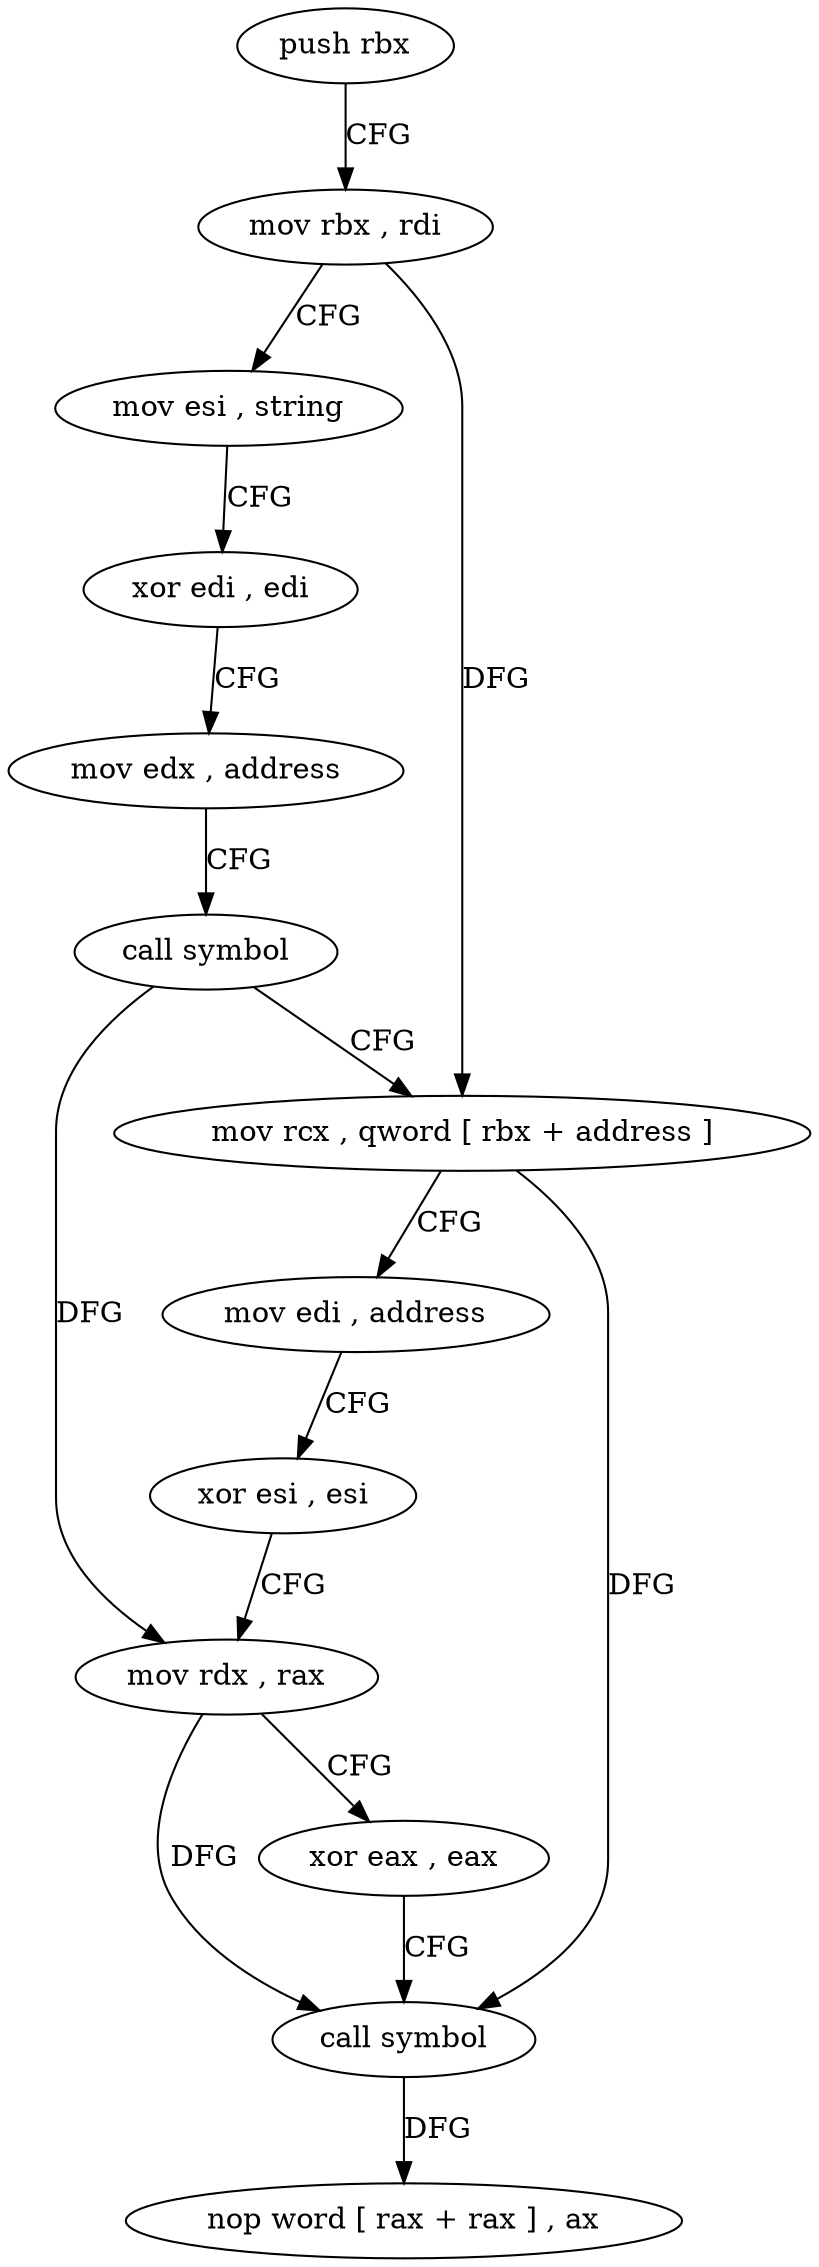 digraph "func" {
"4211872" [label = "push rbx" ]
"4211873" [label = "mov rbx , rdi" ]
"4211876" [label = "mov esi , string" ]
"4211881" [label = "xor edi , edi" ]
"4211883" [label = "mov edx , address" ]
"4211888" [label = "call symbol" ]
"4211893" [label = "mov rcx , qword [ rbx + address ]" ]
"4211897" [label = "mov edi , address" ]
"4211902" [label = "xor esi , esi" ]
"4211904" [label = "mov rdx , rax" ]
"4211907" [label = "xor eax , eax" ]
"4211909" [label = "call symbol" ]
"4211914" [label = "nop word [ rax + rax ] , ax" ]
"4211872" -> "4211873" [ label = "CFG" ]
"4211873" -> "4211876" [ label = "CFG" ]
"4211873" -> "4211893" [ label = "DFG" ]
"4211876" -> "4211881" [ label = "CFG" ]
"4211881" -> "4211883" [ label = "CFG" ]
"4211883" -> "4211888" [ label = "CFG" ]
"4211888" -> "4211893" [ label = "CFG" ]
"4211888" -> "4211904" [ label = "DFG" ]
"4211893" -> "4211897" [ label = "CFG" ]
"4211893" -> "4211909" [ label = "DFG" ]
"4211897" -> "4211902" [ label = "CFG" ]
"4211902" -> "4211904" [ label = "CFG" ]
"4211904" -> "4211907" [ label = "CFG" ]
"4211904" -> "4211909" [ label = "DFG" ]
"4211907" -> "4211909" [ label = "CFG" ]
"4211909" -> "4211914" [ label = "DFG" ]
}
